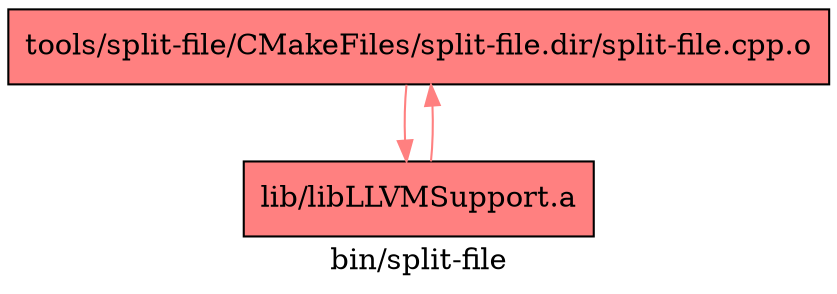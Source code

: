digraph "bin/split-file" {
	label="bin/split-file";

	Node0x55ccfb6e0838 [shape=record,shape=record,style=filled,fillcolor="1.000000 0.5 1",label="{tools/split-file/CMakeFiles/split-file.dir/split-file.cpp.o}"];
	Node0x55ccfb6e0838 -> Node0x55ccfb6e0ec8[color="1.000000 0.5 1"];
	Node0x55ccfb6e0ec8 [shape=record,shape=record,style=filled,fillcolor="1.000000 0.5 1",label="{lib/libLLVMSupport.a}"];
	Node0x55ccfb6e0ec8 -> Node0x55ccfb6e0838[color="1.000000 0.5 1"];
}
